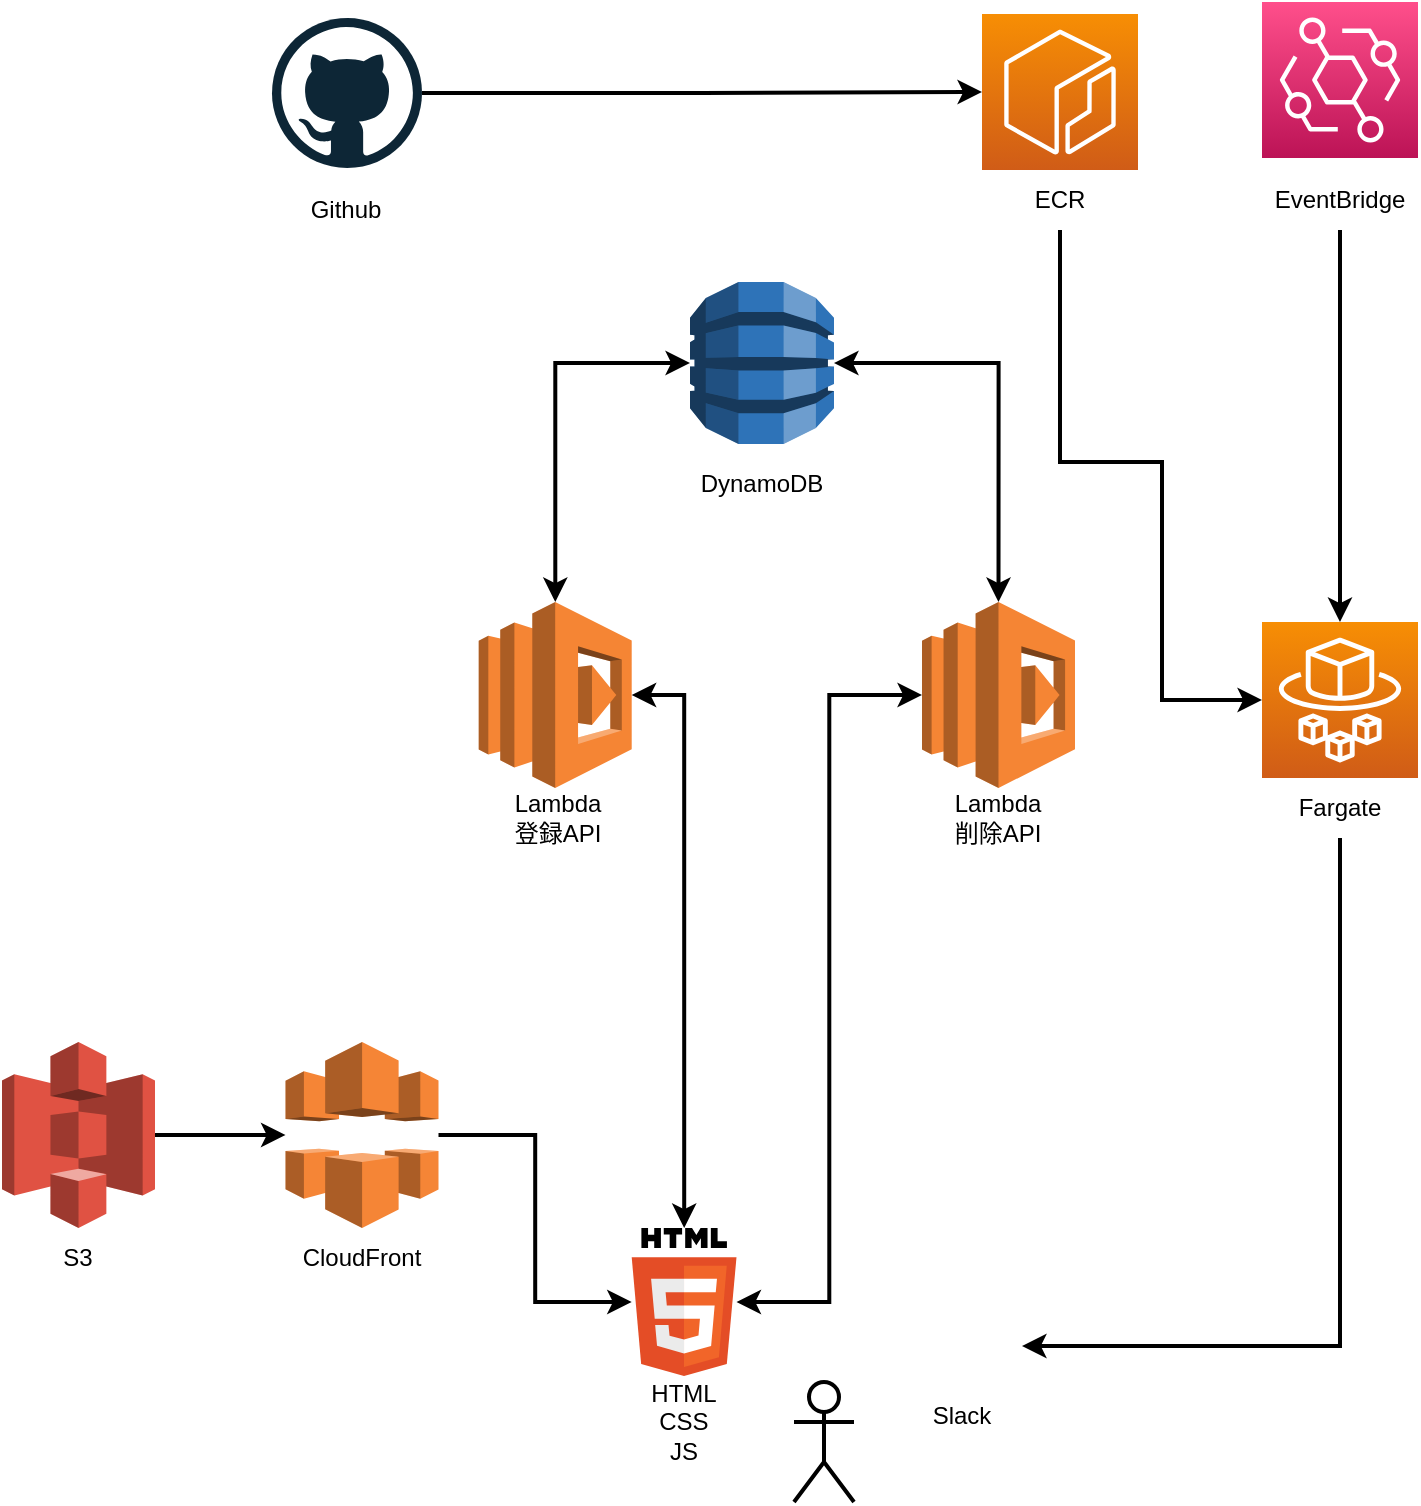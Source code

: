 <mxfile version="20.1.1" type="device"><diagram id="Ht1M8jgEwFfnCIfOTk4-" name="Page-1"><mxGraphModel dx="1366" dy="878" grid="1" gridSize="10" guides="1" tooltips="1" connect="1" arrows="1" fold="1" page="1" pageScale="1" pageWidth="827" pageHeight="1169" math="0" shadow="0"><root><mxCell id="0"/><mxCell id="1" parent="0"/><mxCell id="hTg19ho_cviKJnl7Gmx7-21" value="" style="sketch=0;points=[[0,0,0],[0.25,0,0],[0.5,0,0],[0.75,0,0],[1,0,0],[0,1,0],[0.25,1,0],[0.5,1,0],[0.75,1,0],[1,1,0],[0,0.25,0],[0,0.5,0],[0,0.75,0],[1,0.25,0],[1,0.5,0],[1,0.75,0]];outlineConnect=0;fontColor=#232F3E;gradientColor=#F78E04;gradientDirection=north;fillColor=#D05C17;strokeColor=#ffffff;dashed=0;verticalLabelPosition=bottom;verticalAlign=top;align=center;html=1;fontSize=12;fontStyle=0;aspect=fixed;shape=mxgraph.aws4.resourceIcon;resIcon=mxgraph.aws4.fargate;" parent="1" vertex="1"><mxGeometry x="700" y="420" width="78" height="78" as="geometry"/></mxCell><mxCell id="-bFDRo0mv3eMmfouF8tu-44" style="edgeStyle=orthogonalEdgeStyle;rounded=0;orthogonalLoop=1;jettySize=auto;html=1;entryX=1;entryY=0.75;entryDx=0;entryDy=0;startArrow=none;startFill=0;strokeWidth=2;" edge="1" parent="1" source="hTg19ho_cviKJnl7Gmx7-22" target="-bFDRo0mv3eMmfouF8tu-34"><mxGeometry relative="1" as="geometry"><Array as="points"><mxPoint x="739" y="782"/></Array></mxGeometry></mxCell><mxCell id="hTg19ho_cviKJnl7Gmx7-22" value="Fargate" style="text;html=1;strokeColor=none;fillColor=none;align=center;verticalAlign=middle;whiteSpace=wrap;rounded=0;" parent="1" vertex="1"><mxGeometry x="709" y="498" width="60" height="30" as="geometry"/></mxCell><mxCell id="-bFDRo0mv3eMmfouF8tu-9" style="edgeStyle=orthogonalEdgeStyle;rounded=0;orthogonalLoop=1;jettySize=auto;html=1;entryX=0;entryY=0.5;entryDx=0;entryDy=0;entryPerimeter=0;strokeWidth=2;" edge="1" parent="1" source="-bFDRo0mv3eMmfouF8tu-1" target="-bFDRo0mv3eMmfouF8tu-2"><mxGeometry relative="1" as="geometry"/></mxCell><mxCell id="-bFDRo0mv3eMmfouF8tu-1" value="" style="outlineConnect=0;dashed=0;verticalLabelPosition=bottom;verticalAlign=top;align=center;html=1;shape=mxgraph.aws3.s3;fillColor=#E05243;gradientColor=none;" vertex="1" parent="1"><mxGeometry x="70" y="630" width="76.5" height="93" as="geometry"/></mxCell><mxCell id="-bFDRo0mv3eMmfouF8tu-18" style="edgeStyle=orthogonalEdgeStyle;rounded=0;orthogonalLoop=1;jettySize=auto;html=1;strokeWidth=2;" edge="1" parent="1" source="-bFDRo0mv3eMmfouF8tu-2" target="-bFDRo0mv3eMmfouF8tu-15"><mxGeometry relative="1" as="geometry"/></mxCell><mxCell id="-bFDRo0mv3eMmfouF8tu-2" value="" style="outlineConnect=0;dashed=0;verticalLabelPosition=bottom;verticalAlign=top;align=center;html=1;shape=mxgraph.aws3.cloudfront;fillColor=#F58536;gradientColor=none;" vertex="1" parent="1"><mxGeometry x="211.75" y="630" width="76.5" height="93" as="geometry"/></mxCell><mxCell id="-bFDRo0mv3eMmfouF8tu-36" style="edgeStyle=orthogonalEdgeStyle;rounded=0;orthogonalLoop=1;jettySize=auto;html=1;entryX=0;entryY=0.5;entryDx=0;entryDy=0;entryPerimeter=0;strokeWidth=2;startArrow=classic;startFill=1;" edge="1" parent="1" source="-bFDRo0mv3eMmfouF8tu-3" target="-bFDRo0mv3eMmfouF8tu-4"><mxGeometry relative="1" as="geometry"><Array as="points"><mxPoint x="347" y="291"/></Array></mxGeometry></mxCell><mxCell id="-bFDRo0mv3eMmfouF8tu-3" value="" style="outlineConnect=0;dashed=0;verticalLabelPosition=bottom;verticalAlign=top;align=center;html=1;shape=mxgraph.aws3.lambda;fillColor=#F58534;gradientColor=none;" vertex="1" parent="1"><mxGeometry x="308.35" y="410" width="76.5" height="93" as="geometry"/></mxCell><mxCell id="-bFDRo0mv3eMmfouF8tu-4" value="" style="outlineConnect=0;dashed=0;verticalLabelPosition=bottom;verticalAlign=top;align=center;html=1;shape=mxgraph.aws3.dynamo_db;fillColor=#2E73B8;gradientColor=none;" vertex="1" parent="1"><mxGeometry x="414" y="250" width="72" height="81" as="geometry"/></mxCell><mxCell id="-bFDRo0mv3eMmfouF8tu-5" value="" style="sketch=0;points=[[0,0,0],[0.25,0,0],[0.5,0,0],[0.75,0,0],[1,0,0],[0,1,0],[0.25,1,0],[0.5,1,0],[0.75,1,0],[1,1,0],[0,0.25,0],[0,0.5,0],[0,0.75,0],[1,0.25,0],[1,0.5,0],[1,0.75,0]];outlineConnect=0;fontColor=#232F3E;gradientColor=#FF4F8B;gradientDirection=north;fillColor=#BC1356;strokeColor=#ffffff;dashed=0;verticalLabelPosition=bottom;verticalAlign=top;align=center;html=1;fontSize=12;fontStyle=0;aspect=fixed;shape=mxgraph.aws4.resourceIcon;resIcon=mxgraph.aws4.eventbridge;" vertex="1" parent="1"><mxGeometry x="700" y="110" width="78" height="78" as="geometry"/></mxCell><mxCell id="-bFDRo0mv3eMmfouF8tu-6" value="" style="sketch=0;points=[[0,0,0],[0.25,0,0],[0.5,0,0],[0.75,0,0],[1,0,0],[0,1,0],[0.25,1,0],[0.5,1,0],[0.75,1,0],[1,1,0],[0,0.25,0],[0,0.5,0],[0,0.75,0],[1,0.25,0],[1,0.5,0],[1,0.75,0]];outlineConnect=0;fontColor=#232F3E;gradientColor=#F78E04;gradientDirection=north;fillColor=#D05C17;strokeColor=#ffffff;dashed=0;verticalLabelPosition=bottom;verticalAlign=top;align=center;html=1;fontSize=12;fontStyle=0;aspect=fixed;shape=mxgraph.aws4.resourceIcon;resIcon=mxgraph.aws4.ecr;" vertex="1" parent="1"><mxGeometry x="560" y="116" width="78" height="78" as="geometry"/></mxCell><mxCell id="-bFDRo0mv3eMmfouF8tu-7" value="S3" style="text;html=1;strokeColor=none;fillColor=none;align=center;verticalAlign=middle;whiteSpace=wrap;rounded=0;" vertex="1" parent="1"><mxGeometry x="78.25" y="723" width="60" height="30" as="geometry"/></mxCell><mxCell id="-bFDRo0mv3eMmfouF8tu-8" value="CloudFront" style="text;html=1;strokeColor=none;fillColor=none;align=center;verticalAlign=middle;whiteSpace=wrap;rounded=0;" vertex="1" parent="1"><mxGeometry x="220" y="723" width="60" height="30" as="geometry"/></mxCell><mxCell id="-bFDRo0mv3eMmfouF8tu-28" style="edgeStyle=orthogonalEdgeStyle;rounded=0;orthogonalLoop=1;jettySize=auto;html=1;entryX=1;entryY=0.5;entryDx=0;entryDy=0;entryPerimeter=0;strokeWidth=2;startArrow=classic;startFill=1;" edge="1" parent="1" source="-bFDRo0mv3eMmfouF8tu-15" target="-bFDRo0mv3eMmfouF8tu-3"><mxGeometry relative="1" as="geometry"/></mxCell><mxCell id="-bFDRo0mv3eMmfouF8tu-31" style="edgeStyle=orthogonalEdgeStyle;rounded=0;orthogonalLoop=1;jettySize=auto;html=1;entryX=0;entryY=0.5;entryDx=0;entryDy=0;entryPerimeter=0;strokeWidth=2;strokeColor=none;startArrow=classic;startFill=1;" edge="1" parent="1" source="-bFDRo0mv3eMmfouF8tu-15" target="-bFDRo0mv3eMmfouF8tu-25"><mxGeometry relative="1" as="geometry"/></mxCell><mxCell id="-bFDRo0mv3eMmfouF8tu-41" style="edgeStyle=orthogonalEdgeStyle;rounded=0;orthogonalLoop=1;jettySize=auto;html=1;entryX=0;entryY=0.5;entryDx=0;entryDy=0;entryPerimeter=0;startArrow=classic;startFill=1;strokeWidth=2;" edge="1" parent="1" source="-bFDRo0mv3eMmfouF8tu-15" target="-bFDRo0mv3eMmfouF8tu-25"><mxGeometry relative="1" as="geometry"/></mxCell><mxCell id="-bFDRo0mv3eMmfouF8tu-15" value="" style="dashed=0;outlineConnect=0;html=1;align=center;labelPosition=center;verticalLabelPosition=bottom;verticalAlign=top;shape=mxgraph.weblogos.html5" vertex="1" parent="1"><mxGeometry x="384.85" y="723" width="52.4" height="74" as="geometry"/></mxCell><mxCell id="-bFDRo0mv3eMmfouF8tu-19" value="" style="shape=umlActor;verticalLabelPosition=bottom;verticalAlign=top;html=1;outlineConnect=0;strokeWidth=2;" vertex="1" parent="1"><mxGeometry x="466" y="800" width="30" height="60" as="geometry"/></mxCell><mxCell id="-bFDRo0mv3eMmfouF8tu-20" value="HTML&lt;br&gt;CSS&lt;br&gt;JS" style="text;html=1;strokeColor=none;fillColor=none;align=center;verticalAlign=middle;whiteSpace=wrap;rounded=0;" vertex="1" parent="1"><mxGeometry x="381.05" y="800" width="60" height="40" as="geometry"/></mxCell><mxCell id="-bFDRo0mv3eMmfouF8tu-39" style="edgeStyle=orthogonalEdgeStyle;rounded=0;orthogonalLoop=1;jettySize=auto;html=1;entryX=1;entryY=0.5;entryDx=0;entryDy=0;entryPerimeter=0;startArrow=classic;startFill=1;strokeWidth=2;exitX=0.5;exitY=0;exitDx=0;exitDy=0;exitPerimeter=0;" edge="1" parent="1" source="-bFDRo0mv3eMmfouF8tu-25" target="-bFDRo0mv3eMmfouF8tu-4"><mxGeometry relative="1" as="geometry"/></mxCell><mxCell id="-bFDRo0mv3eMmfouF8tu-25" value="" style="outlineConnect=0;dashed=0;verticalLabelPosition=bottom;verticalAlign=top;align=center;html=1;shape=mxgraph.aws3.lambda;fillColor=#F58534;gradientColor=none;" vertex="1" parent="1"><mxGeometry x="530" y="410" width="76.5" height="93" as="geometry"/></mxCell><mxCell id="-bFDRo0mv3eMmfouF8tu-26" value="Lambda&lt;br&gt;登録API" style="text;html=1;strokeColor=none;fillColor=none;align=center;verticalAlign=middle;whiteSpace=wrap;rounded=0;" vertex="1" parent="1"><mxGeometry x="317.75" y="503" width="60" height="30" as="geometry"/></mxCell><mxCell id="-bFDRo0mv3eMmfouF8tu-29" value="Lambda&lt;br&gt;削除API" style="text;html=1;strokeColor=none;fillColor=none;align=center;verticalAlign=middle;whiteSpace=wrap;rounded=0;" vertex="1" parent="1"><mxGeometry x="538.25" y="503" width="60" height="30" as="geometry"/></mxCell><mxCell id="-bFDRo0mv3eMmfouF8tu-34" value="" style="shape=image;html=1;verticalAlign=top;verticalLabelPosition=bottom;labelBackgroundColor=#ffffff;imageAspect=0;aspect=fixed;image=https://cdn2.iconfinder.com/data/icons/social-media-2285/512/1_Slack_colored_svg-128.png;strokeWidth=2;" vertex="1" parent="1"><mxGeometry x="520" y="737" width="60" height="60" as="geometry"/></mxCell><mxCell id="-bFDRo0mv3eMmfouF8tu-35" value="DynamoDB" style="text;html=1;strokeColor=none;fillColor=none;align=center;verticalAlign=middle;whiteSpace=wrap;rounded=0;" vertex="1" parent="1"><mxGeometry x="420" y="331" width="60" height="39" as="geometry"/></mxCell><mxCell id="-bFDRo0mv3eMmfouF8tu-43" value="Slack" style="text;html=1;strokeColor=none;fillColor=none;align=center;verticalAlign=middle;whiteSpace=wrap;rounded=0;" vertex="1" parent="1"><mxGeometry x="520" y="797" width="60" height="40" as="geometry"/></mxCell><mxCell id="-bFDRo0mv3eMmfouF8tu-47" style="edgeStyle=orthogonalEdgeStyle;rounded=0;orthogonalLoop=1;jettySize=auto;html=1;entryX=0.5;entryY=0;entryDx=0;entryDy=0;entryPerimeter=0;startArrow=none;startFill=0;strokeWidth=2;" edge="1" parent="1" source="-bFDRo0mv3eMmfouF8tu-46" target="hTg19ho_cviKJnl7Gmx7-21"><mxGeometry relative="1" as="geometry"/></mxCell><mxCell id="-bFDRo0mv3eMmfouF8tu-46" value="EventBridge" style="text;html=1;strokeColor=none;fillColor=none;align=center;verticalAlign=middle;whiteSpace=wrap;rounded=0;" vertex="1" parent="1"><mxGeometry x="709" y="194" width="60" height="30" as="geometry"/></mxCell><mxCell id="-bFDRo0mv3eMmfouF8tu-50" style="edgeStyle=orthogonalEdgeStyle;rounded=0;orthogonalLoop=1;jettySize=auto;html=1;entryX=0;entryY=0.5;entryDx=0;entryDy=0;entryPerimeter=0;startArrow=none;startFill=0;strokeWidth=2;exitX=0.5;exitY=1;exitDx=0;exitDy=0;" edge="1" parent="1" source="-bFDRo0mv3eMmfouF8tu-49" target="hTg19ho_cviKJnl7Gmx7-21"><mxGeometry relative="1" as="geometry"><Array as="points"><mxPoint x="599" y="340"/><mxPoint x="650" y="340"/><mxPoint x="650" y="459"/></Array></mxGeometry></mxCell><mxCell id="-bFDRo0mv3eMmfouF8tu-49" value="ECR" style="text;html=1;strokeColor=none;fillColor=none;align=center;verticalAlign=middle;whiteSpace=wrap;rounded=0;" vertex="1" parent="1"><mxGeometry x="569" y="194" width="60" height="30" as="geometry"/></mxCell><mxCell id="-bFDRo0mv3eMmfouF8tu-53" style="edgeStyle=orthogonalEdgeStyle;rounded=0;orthogonalLoop=1;jettySize=auto;html=1;entryX=0;entryY=0.5;entryDx=0;entryDy=0;entryPerimeter=0;startArrow=none;startFill=0;strokeWidth=2;" edge="1" parent="1" source="-bFDRo0mv3eMmfouF8tu-51" target="-bFDRo0mv3eMmfouF8tu-6"><mxGeometry relative="1" as="geometry"/></mxCell><mxCell id="-bFDRo0mv3eMmfouF8tu-51" value="" style="dashed=0;outlineConnect=0;html=1;align=center;labelPosition=center;verticalLabelPosition=bottom;verticalAlign=top;shape=mxgraph.weblogos.github;strokeWidth=2;" vertex="1" parent="1"><mxGeometry x="205" y="118" width="75" height="75" as="geometry"/></mxCell><mxCell id="-bFDRo0mv3eMmfouF8tu-52" value="Github" style="text;html=1;strokeColor=none;fillColor=none;align=center;verticalAlign=middle;whiteSpace=wrap;rounded=0;" vertex="1" parent="1"><mxGeometry x="211.75" y="199" width="60" height="30" as="geometry"/></mxCell></root></mxGraphModel></diagram></mxfile>